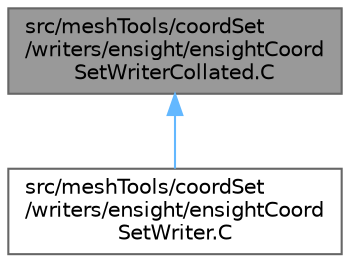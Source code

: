 digraph "src/meshTools/coordSet/writers/ensight/ensightCoordSetWriterCollated.C"
{
 // LATEX_PDF_SIZE
  bgcolor="transparent";
  edge [fontname=Helvetica,fontsize=10,labelfontname=Helvetica,labelfontsize=10];
  node [fontname=Helvetica,fontsize=10,shape=box,height=0.2,width=0.4];
  Node1 [id="Node000001",label="src/meshTools/coordSet\l/writers/ensight/ensightCoord\lSetWriterCollated.C",height=0.2,width=0.4,color="gray40", fillcolor="grey60", style="filled", fontcolor="black",tooltip=" "];
  Node1 -> Node2 [id="edge1_Node000001_Node000002",dir="back",color="steelblue1",style="solid",tooltip=" "];
  Node2 [id="Node000002",label="src/meshTools/coordSet\l/writers/ensight/ensightCoord\lSetWriter.C",height=0.2,width=0.4,color="grey40", fillcolor="white", style="filled",URL="$ensightCoordSetWriter_8C.html",tooltip=" "];
}
